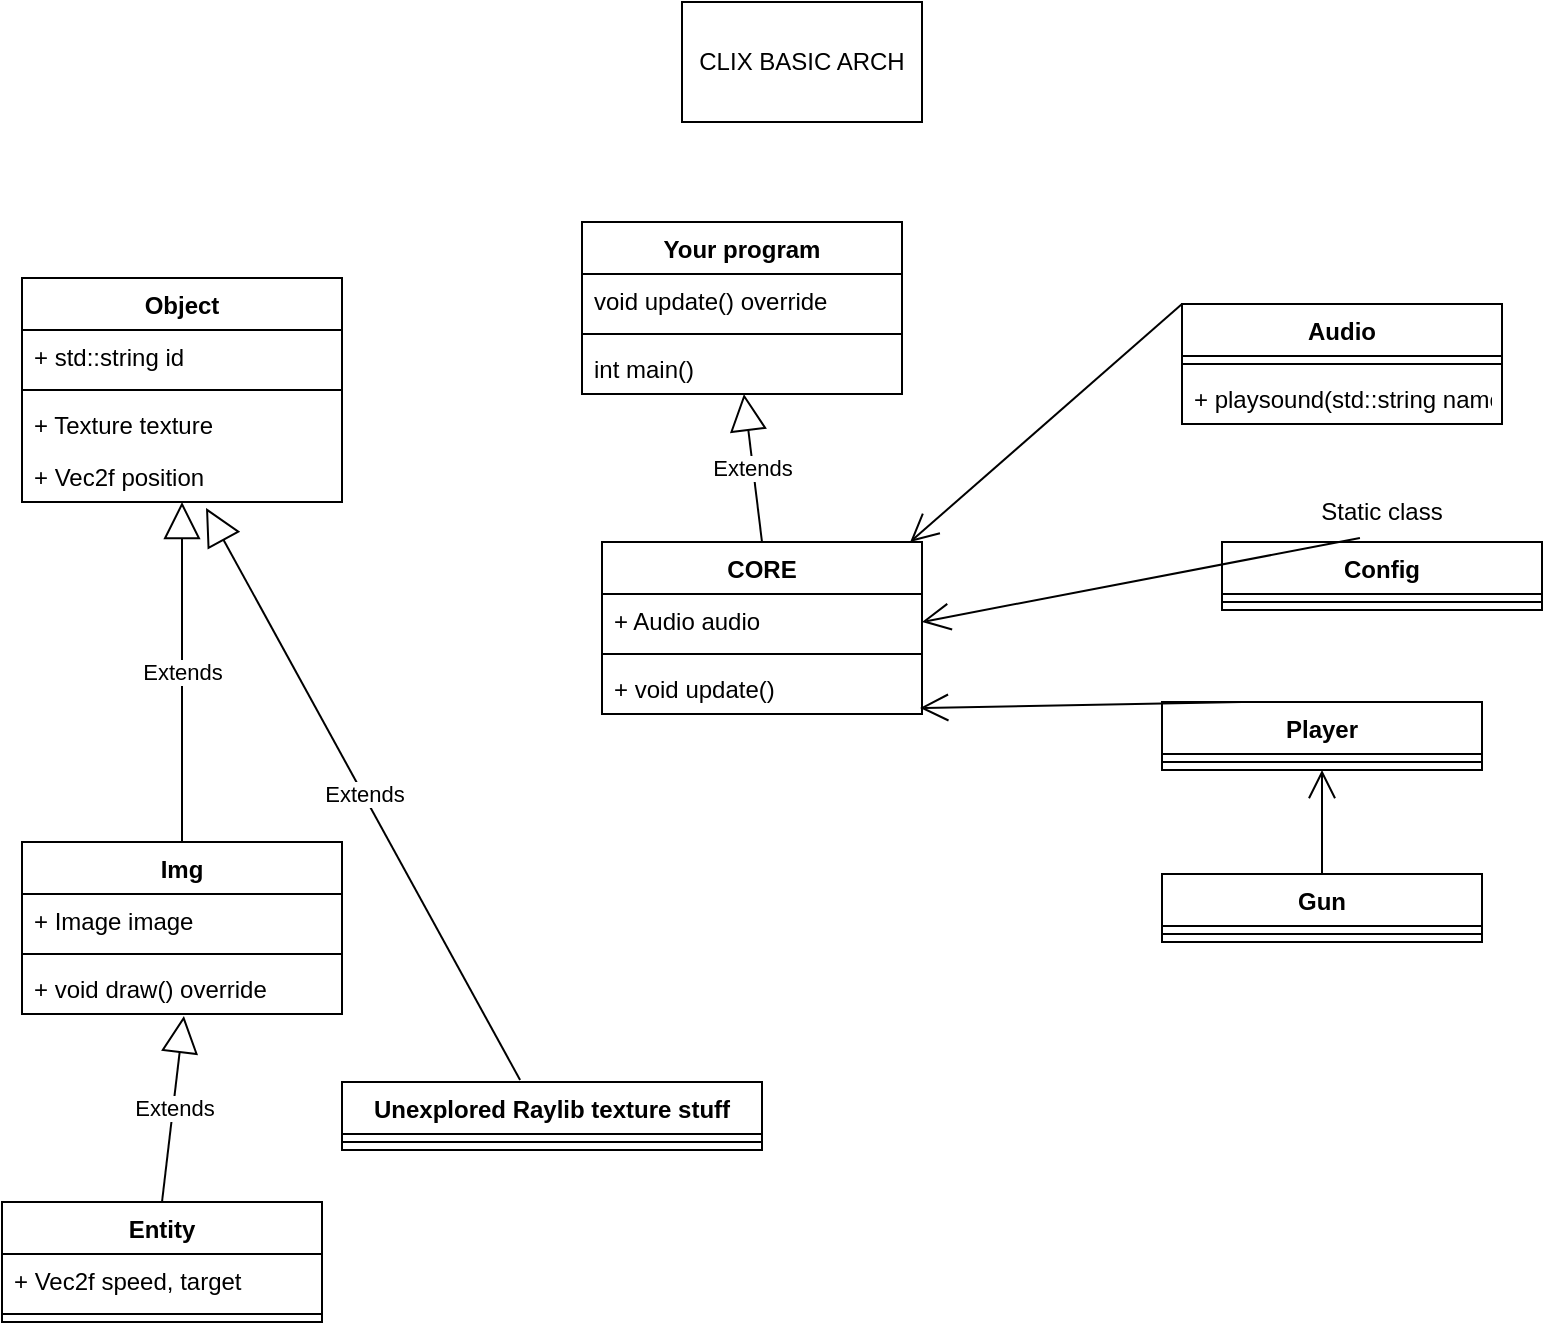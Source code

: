 <mxfile version="19.0.3" type="device"><diagram id="C5RBs43oDa-KdzZeNtuy" name="Page-1"><mxGraphModel dx="434" dy="958" grid="1" gridSize="10" guides="1" tooltips="1" connect="1" arrows="1" fold="1" page="1" pageScale="1" pageWidth="827" pageHeight="1169" math="0" shadow="0"><root><mxCell id="WIyWlLk6GJQsqaUBKTNV-0"/><mxCell id="WIyWlLk6GJQsqaUBKTNV-1" parent="WIyWlLk6GJQsqaUBKTNV-0"/><mxCell id="M0sPT7VVSvTNWVp7CbYU-0" value="CLIX BASIC ARCH" style="rounded=0;whiteSpace=wrap;html=1;" vertex="1" parent="WIyWlLk6GJQsqaUBKTNV-1"><mxGeometry x="340" y="60" width="120" height="60" as="geometry"/></mxCell><mxCell id="M0sPT7VVSvTNWVp7CbYU-1" value="CORE" style="swimlane;fontStyle=1;align=center;verticalAlign=top;childLayout=stackLayout;horizontal=1;startSize=26;horizontalStack=0;resizeParent=1;resizeParentMax=0;resizeLast=0;collapsible=1;marginBottom=0;" vertex="1" parent="WIyWlLk6GJQsqaUBKTNV-1"><mxGeometry x="300" y="330" width="160" height="86" as="geometry"/></mxCell><mxCell id="M0sPT7VVSvTNWVp7CbYU-2" value="+ Audio audio" style="text;strokeColor=none;fillColor=none;align=left;verticalAlign=top;spacingLeft=4;spacingRight=4;overflow=hidden;rotatable=0;points=[[0,0.5],[1,0.5]];portConstraint=eastwest;" vertex="1" parent="M0sPT7VVSvTNWVp7CbYU-1"><mxGeometry y="26" width="160" height="26" as="geometry"/></mxCell><mxCell id="M0sPT7VVSvTNWVp7CbYU-3" value="" style="line;strokeWidth=1;fillColor=none;align=left;verticalAlign=middle;spacingTop=-1;spacingLeft=3;spacingRight=3;rotatable=0;labelPosition=right;points=[];portConstraint=eastwest;" vertex="1" parent="M0sPT7VVSvTNWVp7CbYU-1"><mxGeometry y="52" width="160" height="8" as="geometry"/></mxCell><mxCell id="M0sPT7VVSvTNWVp7CbYU-4" value="+ void update()" style="text;strokeColor=none;fillColor=none;align=left;verticalAlign=top;spacingLeft=4;spacingRight=4;overflow=hidden;rotatable=0;points=[[0,0.5],[1,0.5]];portConstraint=eastwest;" vertex="1" parent="M0sPT7VVSvTNWVp7CbYU-1"><mxGeometry y="60" width="160" height="26" as="geometry"/></mxCell><mxCell id="M0sPT7VVSvTNWVp7CbYU-5" value="Audio" style="swimlane;fontStyle=1;align=center;verticalAlign=top;childLayout=stackLayout;horizontal=1;startSize=26;horizontalStack=0;resizeParent=1;resizeParentMax=0;resizeLast=0;collapsible=1;marginBottom=0;" vertex="1" parent="WIyWlLk6GJQsqaUBKTNV-1"><mxGeometry x="590" y="211" width="160" height="60" as="geometry"/></mxCell><mxCell id="M0sPT7VVSvTNWVp7CbYU-7" value="" style="line;strokeWidth=1;fillColor=none;align=left;verticalAlign=middle;spacingTop=-1;spacingLeft=3;spacingRight=3;rotatable=0;labelPosition=right;points=[];portConstraint=eastwest;" vertex="1" parent="M0sPT7VVSvTNWVp7CbYU-5"><mxGeometry y="26" width="160" height="8" as="geometry"/></mxCell><mxCell id="M0sPT7VVSvTNWVp7CbYU-8" value="+ playsound(std::string name)" style="text;strokeColor=none;fillColor=none;align=left;verticalAlign=top;spacingLeft=4;spacingRight=4;overflow=hidden;rotatable=0;points=[[0,0.5],[1,0.5]];portConstraint=eastwest;" vertex="1" parent="M0sPT7VVSvTNWVp7CbYU-5"><mxGeometry y="34" width="160" height="26" as="geometry"/></mxCell><mxCell id="M0sPT7VVSvTNWVp7CbYU-9" value="" style="endArrow=open;endFill=1;endSize=12;html=1;rounded=0;exitX=0;exitY=0;exitDx=0;exitDy=0;entryX=0.963;entryY=0;entryDx=0;entryDy=0;entryPerimeter=0;" edge="1" parent="WIyWlLk6GJQsqaUBKTNV-1" source="M0sPT7VVSvTNWVp7CbYU-5" target="M0sPT7VVSvTNWVp7CbYU-1"><mxGeometry width="160" relative="1" as="geometry"><mxPoint x="580" y="450" as="sourcePoint"/><mxPoint x="740" y="450" as="targetPoint"/></mxGeometry></mxCell><mxCell id="M0sPT7VVSvTNWVp7CbYU-14" value="Object" style="swimlane;fontStyle=1;align=center;verticalAlign=top;childLayout=stackLayout;horizontal=1;startSize=26;horizontalStack=0;resizeParent=1;resizeParentMax=0;resizeLast=0;collapsible=1;marginBottom=0;" vertex="1" parent="WIyWlLk6GJQsqaUBKTNV-1"><mxGeometry x="10" y="198" width="160" height="112" as="geometry"/></mxCell><mxCell id="M0sPT7VVSvTNWVp7CbYU-15" value="+ std::string id&#10;" style="text;strokeColor=none;fillColor=none;align=left;verticalAlign=top;spacingLeft=4;spacingRight=4;overflow=hidden;rotatable=0;points=[[0,0.5],[1,0.5]];portConstraint=eastwest;" vertex="1" parent="M0sPT7VVSvTNWVp7CbYU-14"><mxGeometry y="26" width="160" height="26" as="geometry"/></mxCell><mxCell id="M0sPT7VVSvTNWVp7CbYU-16" value="" style="line;strokeWidth=1;fillColor=none;align=left;verticalAlign=middle;spacingTop=-1;spacingLeft=3;spacingRight=3;rotatable=0;labelPosition=right;points=[];portConstraint=eastwest;" vertex="1" parent="M0sPT7VVSvTNWVp7CbYU-14"><mxGeometry y="52" width="160" height="8" as="geometry"/></mxCell><mxCell id="M0sPT7VVSvTNWVp7CbYU-18" value="+ Texture texture&#10;" style="text;strokeColor=none;fillColor=none;align=left;verticalAlign=top;spacingLeft=4;spacingRight=4;overflow=hidden;rotatable=0;points=[[0,0.5],[1,0.5]];portConstraint=eastwest;" vertex="1" parent="M0sPT7VVSvTNWVp7CbYU-14"><mxGeometry y="60" width="160" height="26" as="geometry"/></mxCell><mxCell id="M0sPT7VVSvTNWVp7CbYU-19" value="+ Vec2f position" style="text;strokeColor=none;fillColor=none;align=left;verticalAlign=top;spacingLeft=4;spacingRight=4;overflow=hidden;rotatable=0;points=[[0,0.5],[1,0.5]];portConstraint=eastwest;" vertex="1" parent="M0sPT7VVSvTNWVp7CbYU-14"><mxGeometry y="86" width="160" height="26" as="geometry"/></mxCell><mxCell id="M0sPT7VVSvTNWVp7CbYU-20" value="Img" style="swimlane;fontStyle=1;align=center;verticalAlign=top;childLayout=stackLayout;horizontal=1;startSize=26;horizontalStack=0;resizeParent=1;resizeParentMax=0;resizeLast=0;collapsible=1;marginBottom=0;" vertex="1" parent="WIyWlLk6GJQsqaUBKTNV-1"><mxGeometry x="10" y="480" width="160" height="86" as="geometry"/></mxCell><mxCell id="M0sPT7VVSvTNWVp7CbYU-21" value="+ Image image" style="text;strokeColor=none;fillColor=none;align=left;verticalAlign=top;spacingLeft=4;spacingRight=4;overflow=hidden;rotatable=0;points=[[0,0.5],[1,0.5]];portConstraint=eastwest;" vertex="1" parent="M0sPT7VVSvTNWVp7CbYU-20"><mxGeometry y="26" width="160" height="26" as="geometry"/></mxCell><mxCell id="M0sPT7VVSvTNWVp7CbYU-22" value="" style="line;strokeWidth=1;fillColor=none;align=left;verticalAlign=middle;spacingTop=-1;spacingLeft=3;spacingRight=3;rotatable=0;labelPosition=right;points=[];portConstraint=eastwest;" vertex="1" parent="M0sPT7VVSvTNWVp7CbYU-20"><mxGeometry y="52" width="160" height="8" as="geometry"/></mxCell><mxCell id="M0sPT7VVSvTNWVp7CbYU-23" value="+ void draw() override" style="text;strokeColor=none;fillColor=none;align=left;verticalAlign=top;spacingLeft=4;spacingRight=4;overflow=hidden;rotatable=0;points=[[0,0.5],[1,0.5]];portConstraint=eastwest;" vertex="1" parent="M0sPT7VVSvTNWVp7CbYU-20"><mxGeometry y="60" width="160" height="26" as="geometry"/></mxCell><mxCell id="M0sPT7VVSvTNWVp7CbYU-24" value="Entity" style="swimlane;fontStyle=1;align=center;verticalAlign=top;childLayout=stackLayout;horizontal=1;startSize=26;horizontalStack=0;resizeParent=1;resizeParentMax=0;resizeLast=0;collapsible=1;marginBottom=0;" vertex="1" parent="WIyWlLk6GJQsqaUBKTNV-1"><mxGeometry y="660" width="160" height="60" as="geometry"/></mxCell><mxCell id="M0sPT7VVSvTNWVp7CbYU-25" value="+ Vec2f speed, target" style="text;strokeColor=none;fillColor=none;align=left;verticalAlign=top;spacingLeft=4;spacingRight=4;overflow=hidden;rotatable=0;points=[[0,0.5],[1,0.5]];portConstraint=eastwest;" vertex="1" parent="M0sPT7VVSvTNWVp7CbYU-24"><mxGeometry y="26" width="160" height="26" as="geometry"/></mxCell><mxCell id="M0sPT7VVSvTNWVp7CbYU-26" value="" style="line;strokeWidth=1;fillColor=none;align=left;verticalAlign=middle;spacingTop=-1;spacingLeft=3;spacingRight=3;rotatable=0;labelPosition=right;points=[];portConstraint=eastwest;" vertex="1" parent="M0sPT7VVSvTNWVp7CbYU-24"><mxGeometry y="52" width="160" height="8" as="geometry"/></mxCell><mxCell id="M0sPT7VVSvTNWVp7CbYU-29" value="Extends" style="endArrow=block;endSize=16;endFill=0;html=1;rounded=0;" edge="1" parent="WIyWlLk6GJQsqaUBKTNV-1" source="M0sPT7VVSvTNWVp7CbYU-20" target="M0sPT7VVSvTNWVp7CbYU-19"><mxGeometry width="160" relative="1" as="geometry"><mxPoint x="580" y="450" as="sourcePoint"/><mxPoint x="740" y="450" as="targetPoint"/></mxGeometry></mxCell><mxCell id="M0sPT7VVSvTNWVp7CbYU-30" value="Extends" style="endArrow=block;endSize=16;endFill=0;html=1;rounded=0;exitX=0.5;exitY=0;exitDx=0;exitDy=0;entryX=0.506;entryY=1.038;entryDx=0;entryDy=0;entryPerimeter=0;" edge="1" parent="WIyWlLk6GJQsqaUBKTNV-1" source="M0sPT7VVSvTNWVp7CbYU-24" target="M0sPT7VVSvTNWVp7CbYU-23"><mxGeometry width="160" relative="1" as="geometry"><mxPoint x="580" y="450" as="sourcePoint"/><mxPoint x="740" y="450" as="targetPoint"/></mxGeometry></mxCell><mxCell id="M0sPT7VVSvTNWVp7CbYU-31" value="Config" style="swimlane;fontStyle=1;align=center;verticalAlign=top;childLayout=stackLayout;horizontal=1;startSize=26;horizontalStack=0;resizeParent=1;resizeParentMax=0;resizeLast=0;collapsible=1;marginBottom=0;" vertex="1" parent="WIyWlLk6GJQsqaUBKTNV-1"><mxGeometry x="610" y="330" width="160" height="34" as="geometry"/></mxCell><mxCell id="M0sPT7VVSvTNWVp7CbYU-33" value="" style="line;strokeWidth=1;fillColor=none;align=left;verticalAlign=middle;spacingTop=-1;spacingLeft=3;spacingRight=3;rotatable=0;labelPosition=right;points=[];portConstraint=eastwest;" vertex="1" parent="M0sPT7VVSvTNWVp7CbYU-31"><mxGeometry y="26" width="160" height="8" as="geometry"/></mxCell><mxCell id="M0sPT7VVSvTNWVp7CbYU-35" value="" style="endArrow=open;endFill=1;endSize=12;html=1;rounded=0;exitX=0.431;exitY=-0.059;exitDx=0;exitDy=0;exitPerimeter=0;" edge="1" parent="WIyWlLk6GJQsqaUBKTNV-1" source="M0sPT7VVSvTNWVp7CbYU-31"><mxGeometry width="160" relative="1" as="geometry"><mxPoint x="580" y="450" as="sourcePoint"/><mxPoint x="460" y="370" as="targetPoint"/></mxGeometry></mxCell><mxCell id="M0sPT7VVSvTNWVp7CbYU-36" value="Player" style="swimlane;fontStyle=1;align=center;verticalAlign=top;childLayout=stackLayout;horizontal=1;startSize=26;horizontalStack=0;resizeParent=1;resizeParentMax=0;resizeLast=0;collapsible=1;marginBottom=0;" vertex="1" parent="WIyWlLk6GJQsqaUBKTNV-1"><mxGeometry x="580" y="410" width="160" height="34" as="geometry"/></mxCell><mxCell id="M0sPT7VVSvTNWVp7CbYU-38" value="" style="line;strokeWidth=1;fillColor=none;align=left;verticalAlign=middle;spacingTop=-1;spacingLeft=3;spacingRight=3;rotatable=0;labelPosition=right;points=[];portConstraint=eastwest;" vertex="1" parent="M0sPT7VVSvTNWVp7CbYU-36"><mxGeometry y="26" width="160" height="8" as="geometry"/></mxCell><mxCell id="M0sPT7VVSvTNWVp7CbYU-40" value="" style="endArrow=open;endFill=1;endSize=12;html=1;rounded=0;entryX=0.994;entryY=0.885;entryDx=0;entryDy=0;entryPerimeter=0;exitX=0.25;exitY=0;exitDx=0;exitDy=0;" edge="1" parent="WIyWlLk6GJQsqaUBKTNV-1" source="M0sPT7VVSvTNWVp7CbYU-36" target="M0sPT7VVSvTNWVp7CbYU-4"><mxGeometry width="160" relative="1" as="geometry"><mxPoint x="580" y="450" as="sourcePoint"/><mxPoint x="740" y="450" as="targetPoint"/></mxGeometry></mxCell><mxCell id="M0sPT7VVSvTNWVp7CbYU-41" value="Gun" style="swimlane;fontStyle=1;align=center;verticalAlign=top;childLayout=stackLayout;horizontal=1;startSize=26;horizontalStack=0;resizeParent=1;resizeParentMax=0;resizeLast=0;collapsible=1;marginBottom=0;" vertex="1" parent="WIyWlLk6GJQsqaUBKTNV-1"><mxGeometry x="580" y="496" width="160" height="34" as="geometry"/></mxCell><mxCell id="M0sPT7VVSvTNWVp7CbYU-43" value="" style="line;strokeWidth=1;fillColor=none;align=left;verticalAlign=middle;spacingTop=-1;spacingLeft=3;spacingRight=3;rotatable=0;labelPosition=right;points=[];portConstraint=eastwest;" vertex="1" parent="M0sPT7VVSvTNWVp7CbYU-41"><mxGeometry y="26" width="160" height="8" as="geometry"/></mxCell><mxCell id="M0sPT7VVSvTNWVp7CbYU-45" value="" style="endArrow=open;endFill=1;endSize=12;html=1;rounded=0;exitX=0.5;exitY=0;exitDx=0;exitDy=0;" edge="1" parent="WIyWlLk6GJQsqaUBKTNV-1" source="M0sPT7VVSvTNWVp7CbYU-41" target="M0sPT7VVSvTNWVp7CbYU-38"><mxGeometry width="160" relative="1" as="geometry"><mxPoint x="580" y="450" as="sourcePoint"/><mxPoint x="740" y="450" as="targetPoint"/></mxGeometry></mxCell><mxCell id="M0sPT7VVSvTNWVp7CbYU-46" value="Your program" style="swimlane;fontStyle=1;align=center;verticalAlign=top;childLayout=stackLayout;horizontal=1;startSize=26;horizontalStack=0;resizeParent=1;resizeParentMax=0;resizeLast=0;collapsible=1;marginBottom=0;" vertex="1" parent="WIyWlLk6GJQsqaUBKTNV-1"><mxGeometry x="290" y="170" width="160" height="86" as="geometry"/></mxCell><mxCell id="M0sPT7VVSvTNWVp7CbYU-47" value="void update() override" style="text;strokeColor=none;fillColor=none;align=left;verticalAlign=top;spacingLeft=4;spacingRight=4;overflow=hidden;rotatable=0;points=[[0,0.5],[1,0.5]];portConstraint=eastwest;" vertex="1" parent="M0sPT7VVSvTNWVp7CbYU-46"><mxGeometry y="26" width="160" height="26" as="geometry"/></mxCell><mxCell id="M0sPT7VVSvTNWVp7CbYU-48" value="" style="line;strokeWidth=1;fillColor=none;align=left;verticalAlign=middle;spacingTop=-1;spacingLeft=3;spacingRight=3;rotatable=0;labelPosition=right;points=[];portConstraint=eastwest;" vertex="1" parent="M0sPT7VVSvTNWVp7CbYU-46"><mxGeometry y="52" width="160" height="8" as="geometry"/></mxCell><mxCell id="M0sPT7VVSvTNWVp7CbYU-49" value="int main()" style="text;strokeColor=none;fillColor=none;align=left;verticalAlign=top;spacingLeft=4;spacingRight=4;overflow=hidden;rotatable=0;points=[[0,0.5],[1,0.5]];portConstraint=eastwest;" vertex="1" parent="M0sPT7VVSvTNWVp7CbYU-46"><mxGeometry y="60" width="160" height="26" as="geometry"/></mxCell><mxCell id="M0sPT7VVSvTNWVp7CbYU-50" value="Extends" style="endArrow=block;endSize=16;endFill=0;html=1;rounded=0;exitX=0.5;exitY=0;exitDx=0;exitDy=0;entryX=0.506;entryY=1;entryDx=0;entryDy=0;entryPerimeter=0;" edge="1" parent="WIyWlLk6GJQsqaUBKTNV-1" source="M0sPT7VVSvTNWVp7CbYU-1" target="M0sPT7VVSvTNWVp7CbYU-49"><mxGeometry width="160" relative="1" as="geometry"><mxPoint x="580" y="450" as="sourcePoint"/><mxPoint x="740" y="450" as="targetPoint"/></mxGeometry></mxCell><mxCell id="M0sPT7VVSvTNWVp7CbYU-51" value="Static class" style="text;html=1;strokeColor=none;fillColor=none;align=center;verticalAlign=middle;whiteSpace=wrap;rounded=0;" vertex="1" parent="WIyWlLk6GJQsqaUBKTNV-1"><mxGeometry x="650" y="300" width="80" height="30" as="geometry"/></mxCell><mxCell id="M0sPT7VVSvTNWVp7CbYU-53" value="Unexplored Raylib texture stuff" style="swimlane;fontStyle=1;align=center;verticalAlign=top;childLayout=stackLayout;horizontal=1;startSize=26;horizontalStack=0;resizeParent=1;resizeParentMax=0;resizeLast=0;collapsible=1;marginBottom=0;" vertex="1" parent="WIyWlLk6GJQsqaUBKTNV-1"><mxGeometry x="170" y="600" width="210" height="34" as="geometry"/></mxCell><mxCell id="M0sPT7VVSvTNWVp7CbYU-55" value="" style="line;strokeWidth=1;fillColor=none;align=left;verticalAlign=middle;spacingTop=-1;spacingLeft=3;spacingRight=3;rotatable=0;labelPosition=right;points=[];portConstraint=eastwest;" vertex="1" parent="M0sPT7VVSvTNWVp7CbYU-53"><mxGeometry y="26" width="210" height="8" as="geometry"/></mxCell><mxCell id="M0sPT7VVSvTNWVp7CbYU-58" value="Extends" style="endArrow=block;endSize=16;endFill=0;html=1;rounded=0;exitX=0.424;exitY=-0.029;exitDx=0;exitDy=0;exitPerimeter=0;entryX=0.575;entryY=1.115;entryDx=0;entryDy=0;entryPerimeter=0;" edge="1" parent="WIyWlLk6GJQsqaUBKTNV-1" source="M0sPT7VVSvTNWVp7CbYU-53" target="M0sPT7VVSvTNWVp7CbYU-19"><mxGeometry width="160" relative="1" as="geometry"><mxPoint x="580" y="440" as="sourcePoint"/><mxPoint x="740" y="440" as="targetPoint"/></mxGeometry></mxCell></root></mxGraphModel></diagram></mxfile>